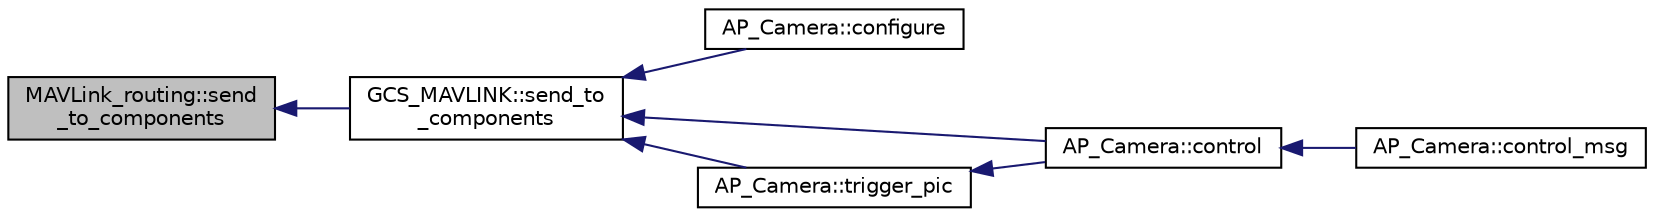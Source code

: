 digraph "MAVLink_routing::send_to_components"
{
 // INTERACTIVE_SVG=YES
  edge [fontname="Helvetica",fontsize="10",labelfontname="Helvetica",labelfontsize="10"];
  node [fontname="Helvetica",fontsize="10",shape=record];
  rankdir="LR";
  Node1 [label="MAVLink_routing::send\l_to_components",height=0.2,width=0.4,color="black", fillcolor="grey75", style="filled", fontcolor="black"];
  Node1 -> Node2 [dir="back",color="midnightblue",fontsize="10",style="solid",fontname="Helvetica"];
  Node2 [label="GCS_MAVLINK::send_to\l_components",height=0.2,width=0.4,color="black", fillcolor="white", style="filled",URL="$classGCS__MAVLINK.html#a928edfeb8ca8d1656eca3e0c176d49a7"];
  Node2 -> Node3 [dir="back",color="midnightblue",fontsize="10",style="solid",fontname="Helvetica"];
  Node3 [label="AP_Camera::configure",height=0.2,width=0.4,color="black", fillcolor="white", style="filled",URL="$classAP__Camera.html#a2ceac45cdd6c13d66052c8168fff689c"];
  Node2 -> Node4 [dir="back",color="midnightblue",fontsize="10",style="solid",fontname="Helvetica"];
  Node4 [label="AP_Camera::control",height=0.2,width=0.4,color="black", fillcolor="white", style="filled",URL="$classAP__Camera.html#a7c7aa23d1a71db5345bb11899bbb8f31"];
  Node4 -> Node5 [dir="back",color="midnightblue",fontsize="10",style="solid",fontname="Helvetica"];
  Node5 [label="AP_Camera::control_msg",height=0.2,width=0.4,color="black", fillcolor="white", style="filled",URL="$classAP__Camera.html#a27664cf70d78d5af17d66a3d715048db",tooltip="decode deprecated MavLink message that controls camera. "];
  Node2 -> Node6 [dir="back",color="midnightblue",fontsize="10",style="solid",fontname="Helvetica"];
  Node6 [label="AP_Camera::trigger_pic",height=0.2,width=0.4,color="black", fillcolor="white", style="filled",URL="$classAP__Camera.html#a74372e2b8e5d3cd3b464f2ef417cb0f6"];
  Node6 -> Node4 [dir="back",color="midnightblue",fontsize="10",style="solid",fontname="Helvetica"];
}
